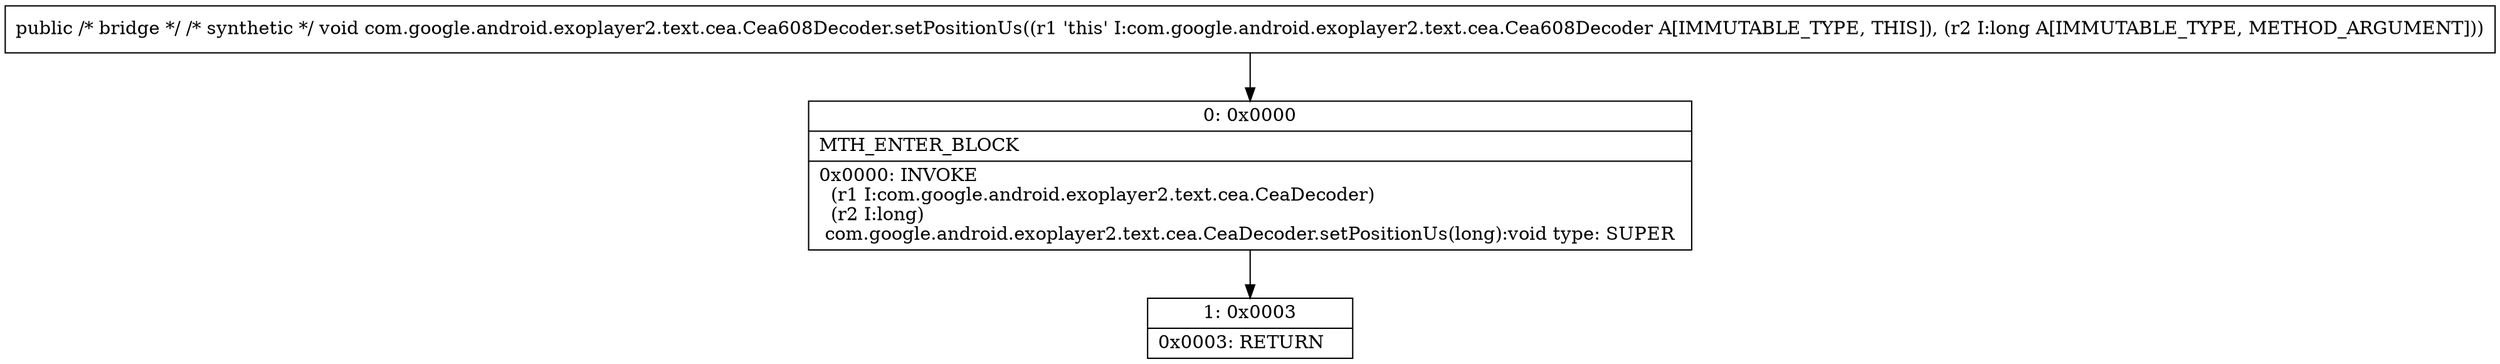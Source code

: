digraph "CFG forcom.google.android.exoplayer2.text.cea.Cea608Decoder.setPositionUs(J)V" {
Node_0 [shape=record,label="{0\:\ 0x0000|MTH_ENTER_BLOCK\l|0x0000: INVOKE  \l  (r1 I:com.google.android.exoplayer2.text.cea.CeaDecoder)\l  (r2 I:long)\l com.google.android.exoplayer2.text.cea.CeaDecoder.setPositionUs(long):void type: SUPER \l}"];
Node_1 [shape=record,label="{1\:\ 0x0003|0x0003: RETURN   \l}"];
MethodNode[shape=record,label="{public \/* bridge *\/ \/* synthetic *\/ void com.google.android.exoplayer2.text.cea.Cea608Decoder.setPositionUs((r1 'this' I:com.google.android.exoplayer2.text.cea.Cea608Decoder A[IMMUTABLE_TYPE, THIS]), (r2 I:long A[IMMUTABLE_TYPE, METHOD_ARGUMENT])) }"];
MethodNode -> Node_0;
Node_0 -> Node_1;
}

